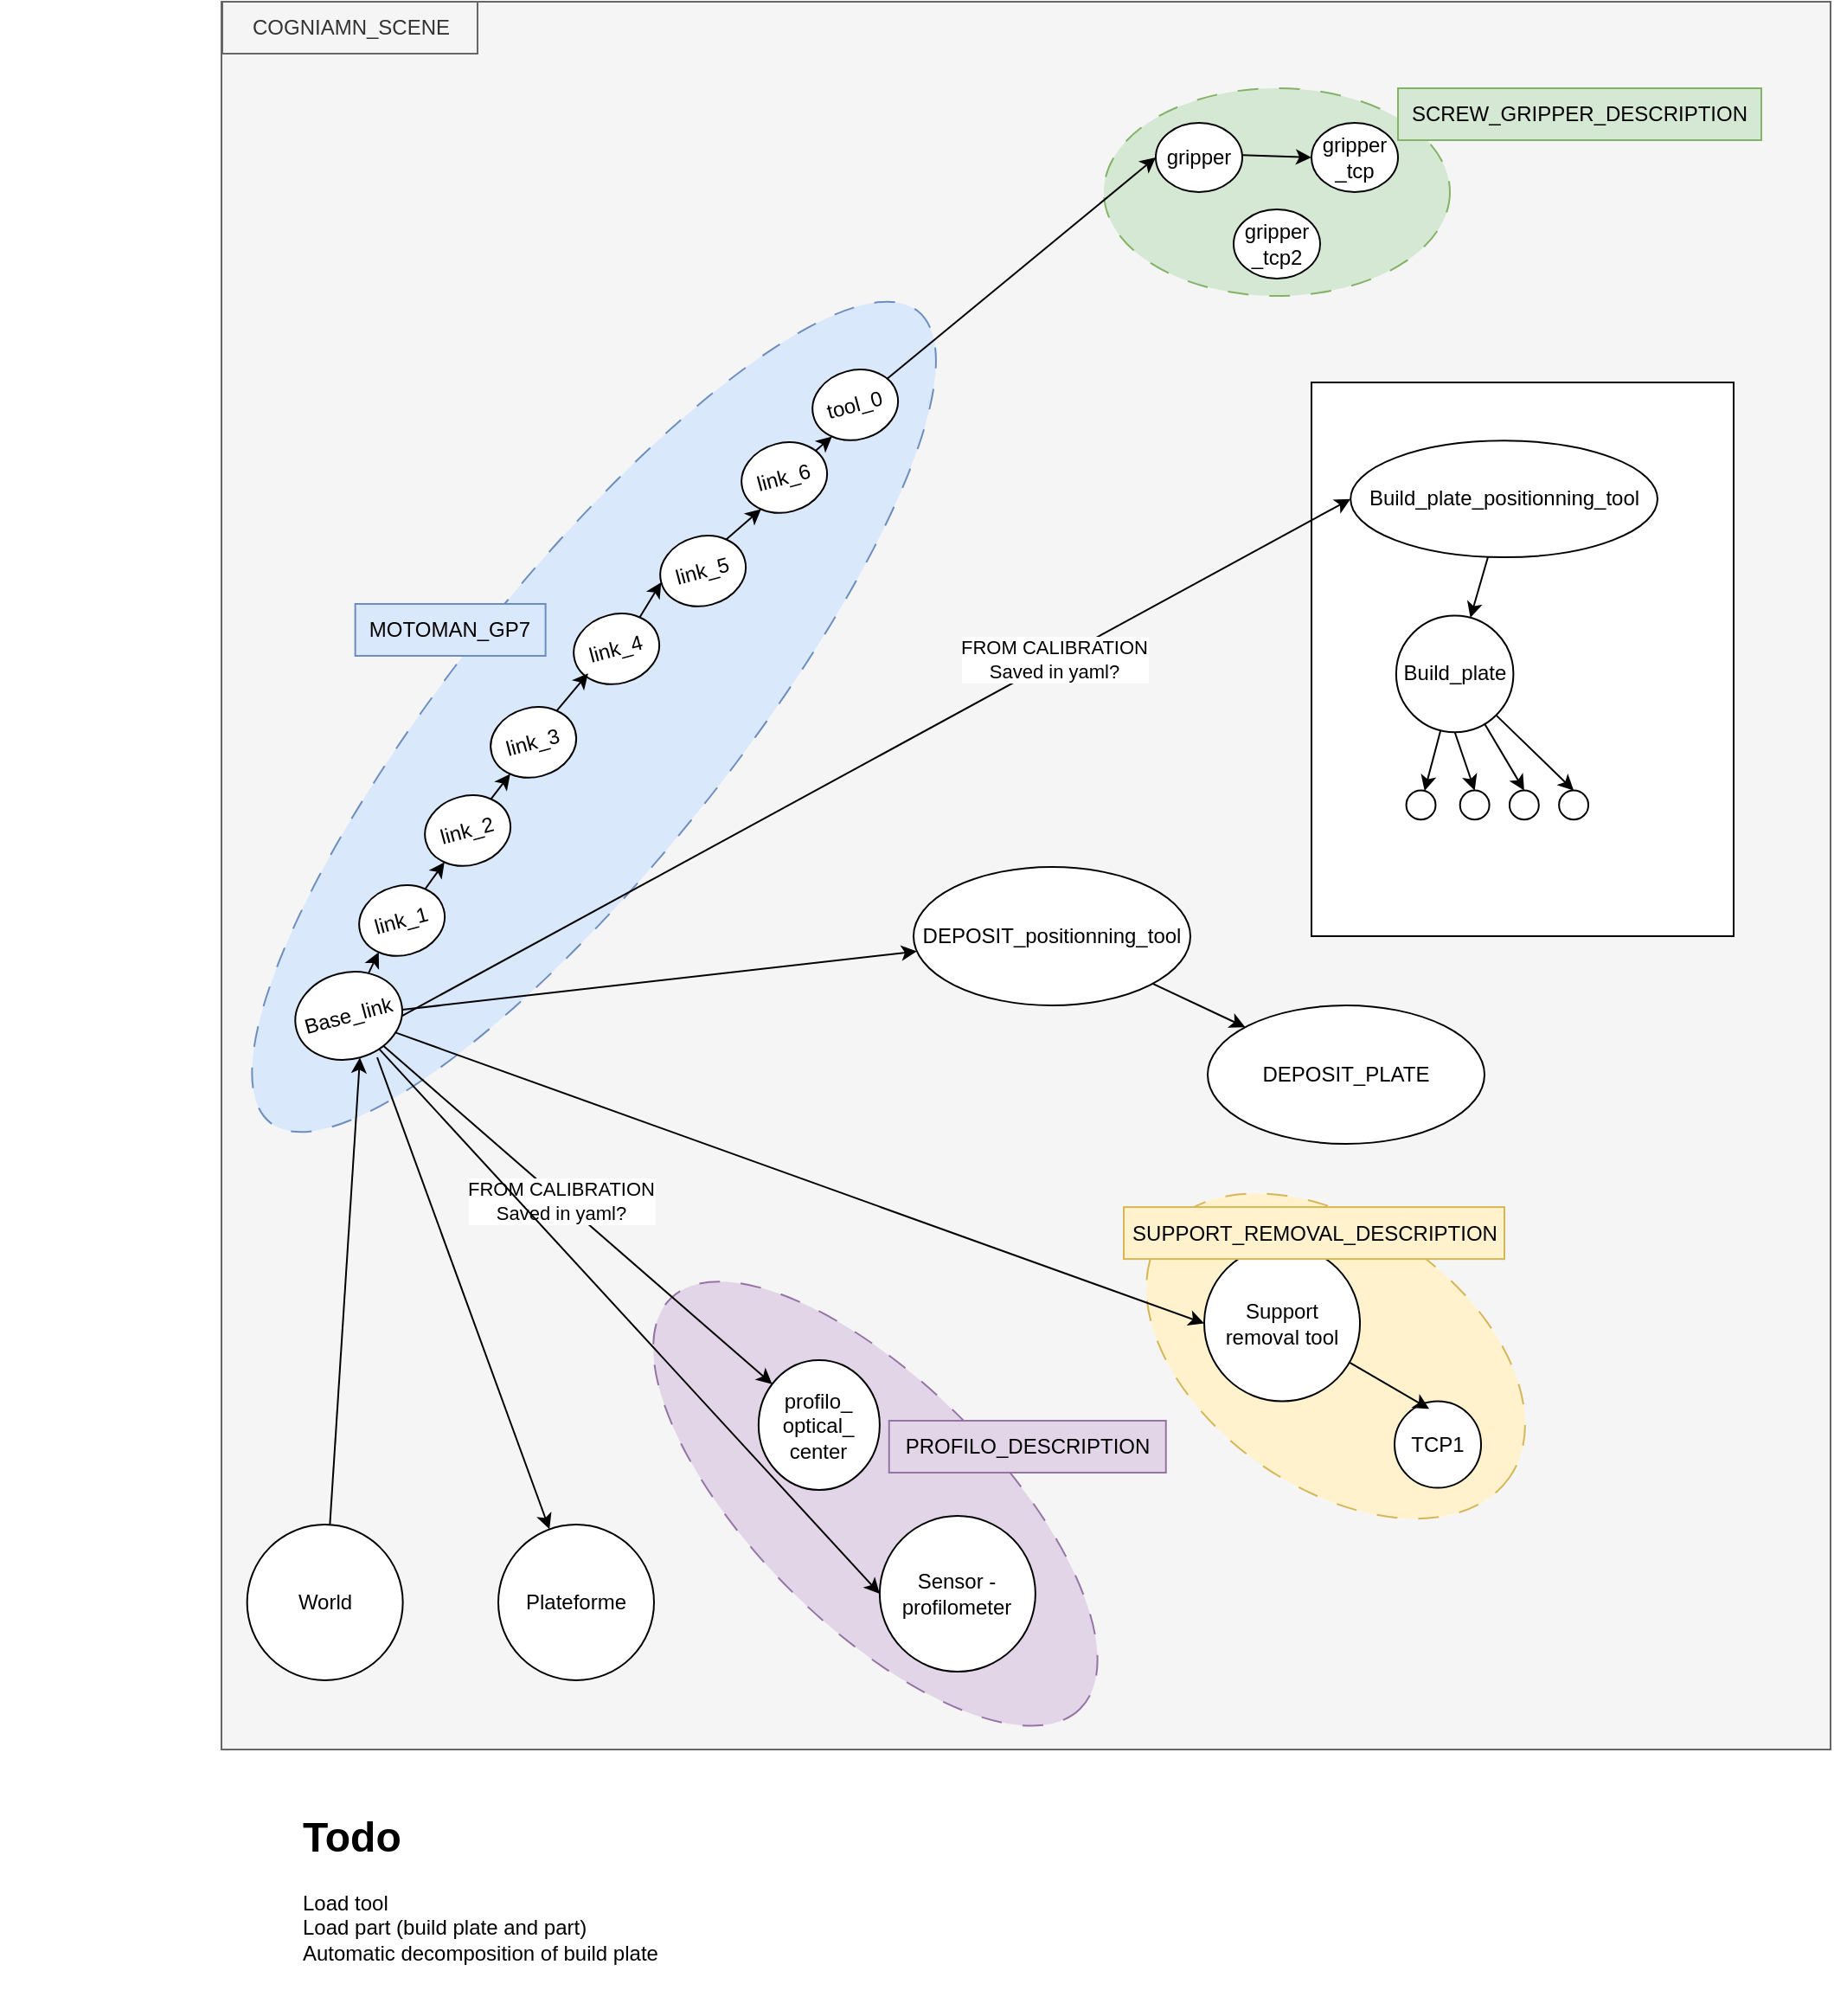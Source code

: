 <mxfile version="24.6.4" type="device">
  <diagram name="Page-1" id="yhvyGNpIEG3JOHdFlfNT">
    <mxGraphModel dx="3730" dy="1203" grid="1" gridSize="10" guides="1" tooltips="1" connect="1" arrows="1" fold="1" page="1" pageScale="1" pageWidth="850" pageHeight="1100" math="0" shadow="0">
      <root>
        <mxCell id="0" />
        <mxCell id="1" parent="0" />
        <mxCell id="Fzry6V6deCW-sYtN-Fw2-85" value="" style="rounded=0;whiteSpace=wrap;html=1;fillColor=#f5f5f5;fontColor=#333333;strokeColor=#666666;" parent="1" vertex="1">
          <mxGeometry x="30" y="20" width="930" height="1010" as="geometry" />
        </mxCell>
        <mxCell id="Fzry6V6deCW-sYtN-Fw2-44" value="" style="group" parent="1" vertex="1" connectable="0">
          <mxGeometry x="240.002" y="720.002" width="335.878" height="335.876" as="geometry" />
        </mxCell>
        <mxCell id="Fzry6V6deCW-sYtN-Fw2-32" value="" style="ellipse;whiteSpace=wrap;html=1;rotation=45;fillColor=#e1d5e7;dashed=1;dashPattern=12 12;strokeColor=#9673a6;" parent="Fzry6V6deCW-sYtN-Fw2-44" vertex="1">
          <mxGeometry x="0.438" y="97.938" width="335" height="140" as="geometry" />
        </mxCell>
        <mxCell id="Fzry6V6deCW-sYtN-Fw2-26" value="Sensor - profilometer" style="ellipse;whiteSpace=wrap;html=1;" parent="Fzry6V6deCW-sYtN-Fw2-44" vertex="1">
          <mxGeometry x="170.438" y="175.008" width="90" height="90" as="geometry" />
        </mxCell>
        <mxCell id="Fzry6V6deCW-sYtN-Fw2-29" value="profilo_&lt;br&gt;optical_&lt;br&gt;center" style="ellipse;whiteSpace=wrap;html=1;" parent="Fzry6V6deCW-sYtN-Fw2-44" vertex="1">
          <mxGeometry x="100.438" y="85.008" width="70" height="75" as="geometry" />
        </mxCell>
        <mxCell id="Fzry6V6deCW-sYtN-Fw2-47" value="PROFILO_DESCRIPTION" style="text;html=1;align=center;verticalAlign=middle;whiteSpace=wrap;rounded=0;fillColor=#e1d5e7;strokeColor=#9673a6;" parent="Fzry6V6deCW-sYtN-Fw2-44" vertex="1">
          <mxGeometry x="175.878" y="119.998" width="160" height="30" as="geometry" />
        </mxCell>
        <mxCell id="Fzry6V6deCW-sYtN-Fw2-23" value="World" style="ellipse;whiteSpace=wrap;html=1;" parent="1" vertex="1">
          <mxGeometry x="44.82" y="900" width="90" height="90" as="geometry" />
        </mxCell>
        <mxCell id="Fzry6V6deCW-sYtN-Fw2-41" value="Plateforme" style="ellipse;whiteSpace=wrap;html=1;" parent="1" vertex="1">
          <mxGeometry x="190" y="900" width="90" height="90" as="geometry" />
        </mxCell>
        <mxCell id="Fzry6V6deCW-sYtN-Fw2-43" value="" style="group" parent="1" vertex="1" connectable="0">
          <mxGeometry x="529.998" y="670.005" width="288.025" height="265.25" as="geometry" />
        </mxCell>
        <mxCell id="Fzry6V6deCW-sYtN-Fw2-33" value="" style="ellipse;whiteSpace=wrap;html=1;rotation=35;fillColor=#fff2cc;dashed=1;dashPattern=12 12;strokeColor=#d6b656;" parent="Fzry6V6deCW-sYtN-Fw2-43" vertex="1">
          <mxGeometry x="21.512" y="56.495" width="245" height="152.26" as="geometry" />
        </mxCell>
        <mxCell id="Fzry6V6deCW-sYtN-Fw2-20" value="Support removal tool" style="ellipse;whiteSpace=wrap;html=1;" parent="Fzry6V6deCW-sYtN-Fw2-43" vertex="1">
          <mxGeometry x="68.022" y="68.755" width="90" height="90" as="geometry" />
        </mxCell>
        <mxCell id="Fzry6V6deCW-sYtN-Fw2-21" value="TCP1" style="ellipse;whiteSpace=wrap;html=1;" parent="Fzry6V6deCW-sYtN-Fw2-43" vertex="1">
          <mxGeometry x="178.022" y="158.755" width="50" height="50" as="geometry" />
        </mxCell>
        <mxCell id="Fzry6V6deCW-sYtN-Fw2-22" style="rounded=0;orthogonalLoop=1;jettySize=auto;html=1;" parent="Fzry6V6deCW-sYtN-Fw2-43" source="Fzry6V6deCW-sYtN-Fw2-20" edge="1">
          <mxGeometry relative="1" as="geometry">
            <mxPoint x="198.022" y="163.155" as="targetPoint" />
          </mxGeometry>
        </mxCell>
        <mxCell id="Fzry6V6deCW-sYtN-Fw2-48" value="SUPPORT_REMOVAL_DESCRIPTION" style="text;html=1;align=center;verticalAlign=middle;whiteSpace=wrap;rounded=0;fillColor=#fff2cc;strokeColor=#d6b656;" parent="Fzry6V6deCW-sYtN-Fw2-43" vertex="1">
          <mxGeometry x="21.51" y="46.55" width="220" height="30" as="geometry" />
        </mxCell>
        <mxCell id="Fzry6V6deCW-sYtN-Fw2-84" style="rounded=0;orthogonalLoop=1;jettySize=auto;html=1;" parent="1" source="Fzry6V6deCW-sYtN-Fw2-59" target="Fzry6V6deCW-sYtN-Fw2-83" edge="1">
          <mxGeometry relative="1" as="geometry" />
        </mxCell>
        <mxCell id="Fzry6V6deCW-sYtN-Fw2-59" value="DEPOSIT_positionning_tool" style="ellipse;whiteSpace=wrap;html=1;" parent="1" vertex="1">
          <mxGeometry x="430" y="520" width="160" height="80" as="geometry" />
        </mxCell>
        <mxCell id="Fzry6V6deCW-sYtN-Fw2-75" value="&lt;h1 style=&quot;margin-top: 0px;&quot;&gt;Todo&lt;/h1&gt;&lt;div&gt;Load tool&lt;/div&gt;&lt;div&gt;Load part (build plate and part)&lt;/div&gt;&lt;div&gt;Automatic decomposition of build plate&lt;/div&gt;" style="text;html=1;whiteSpace=wrap;overflow=hidden;rounded=0;" parent="1" vertex="1">
          <mxGeometry x="75" y="1060" width="300" height="120" as="geometry" />
        </mxCell>
        <mxCell id="Fzry6V6deCW-sYtN-Fw2-83" value="DEPOSIT_PLATE" style="ellipse;whiteSpace=wrap;html=1;" parent="1" vertex="1">
          <mxGeometry x="600" y="600" width="160" height="80" as="geometry" />
        </mxCell>
        <mxCell id="Fzry6V6deCW-sYtN-Fw2-86" value="COGNIAMN_SCENE" style="text;html=1;align=center;verticalAlign=middle;whiteSpace=wrap;rounded=0;fillColor=#f5f5f5;strokeColor=#666666;fontColor=#333333;" parent="1" vertex="1">
          <mxGeometry x="30.5" y="20" width="147.5" height="30" as="geometry" />
        </mxCell>
        <mxCell id="E_jEUm9mN-ygU9UPYg3U-4" value="" style="group" vertex="1" connectable="0" parent="1">
          <mxGeometry x="660" y="240" width="244" height="320" as="geometry" />
        </mxCell>
        <mxCell id="E_jEUm9mN-ygU9UPYg3U-3" value="" style="rounded=0;whiteSpace=wrap;html=1;" vertex="1" parent="E_jEUm9mN-ygU9UPYg3U-4">
          <mxGeometry width="244" height="320" as="geometry" />
        </mxCell>
        <mxCell id="Fzry6V6deCW-sYtN-Fw2-54" value="Build_plate_positionning_tool" style="ellipse;whiteSpace=wrap;html=1;" parent="E_jEUm9mN-ygU9UPYg3U-4" vertex="1">
          <mxGeometry x="22.59" y="33.68" width="177.41" height="67.37" as="geometry" />
        </mxCell>
        <mxCell id="E_jEUm9mN-ygU9UPYg3U-5" style="rounded=0;orthogonalLoop=1;jettySize=auto;html=1;entryX=0.5;entryY=0;entryDx=0;entryDy=0;" edge="1" parent="E_jEUm9mN-ygU9UPYg3U-4" source="Fzry6V6deCW-sYtN-Fw2-57" target="Fzry6V6deCW-sYtN-Fw2-68">
          <mxGeometry relative="1" as="geometry" />
        </mxCell>
        <mxCell id="Fzry6V6deCW-sYtN-Fw2-57" value="Build_plate" style="ellipse;whiteSpace=wrap;html=1;" parent="E_jEUm9mN-ygU9UPYg3U-4" vertex="1">
          <mxGeometry x="48.943" y="134.737" width="67.778" height="67.368" as="geometry" />
        </mxCell>
        <mxCell id="Fzry6V6deCW-sYtN-Fw2-67" value="" style="ellipse;whiteSpace=wrap;html=1;" parent="E_jEUm9mN-ygU9UPYg3U-4" vertex="1">
          <mxGeometry x="143.079" y="235.789" width="16.944" height="16.842" as="geometry" />
        </mxCell>
        <mxCell id="Fzry6V6deCW-sYtN-Fw2-68" value="" style="ellipse;whiteSpace=wrap;html=1;" parent="E_jEUm9mN-ygU9UPYg3U-4" vertex="1">
          <mxGeometry x="114.469" y="235.789" width="16.944" height="16.842" as="geometry" />
        </mxCell>
        <mxCell id="Fzry6V6deCW-sYtN-Fw2-69" value="" style="ellipse;whiteSpace=wrap;html=1;" parent="E_jEUm9mN-ygU9UPYg3U-4" vertex="1">
          <mxGeometry x="85.852" y="235.789" width="16.944" height="16.842" as="geometry" />
        </mxCell>
        <mxCell id="Fzry6V6deCW-sYtN-Fw2-70" value="" style="ellipse;whiteSpace=wrap;html=1;" parent="E_jEUm9mN-ygU9UPYg3U-4" vertex="1">
          <mxGeometry x="54.787" y="235.789" width="16.944" height="16.842" as="geometry" />
        </mxCell>
        <mxCell id="Fzry6V6deCW-sYtN-Fw2-58" style="rounded=0;orthogonalLoop=1;jettySize=auto;html=1;" parent="E_jEUm9mN-ygU9UPYg3U-4" source="Fzry6V6deCW-sYtN-Fw2-54" target="Fzry6V6deCW-sYtN-Fw2-57" edge="1">
          <mxGeometry relative="1" as="geometry" />
        </mxCell>
        <mxCell id="Fzry6V6deCW-sYtN-Fw2-74" style="rounded=0;orthogonalLoop=1;jettySize=auto;html=1;exitX=1;exitY=1;exitDx=0;exitDy=0;entryX=0.5;entryY=0;entryDx=0;entryDy=0;" parent="E_jEUm9mN-ygU9UPYg3U-4" source="Fzry6V6deCW-sYtN-Fw2-57" target="Fzry6V6deCW-sYtN-Fw2-67" edge="1">
          <mxGeometry relative="1" as="geometry">
            <mxPoint x="105.432" y="212.211" as="sourcePoint" />
            <mxPoint x="130.284" y="244.211" as="targetPoint" />
          </mxGeometry>
        </mxCell>
        <mxCell id="Fzry6V6deCW-sYtN-Fw2-72" style="rounded=0;orthogonalLoop=1;jettySize=auto;html=1;exitX=0.5;exitY=1;exitDx=0;exitDy=0;entryX=0.5;entryY=0;entryDx=0;entryDy=0;" parent="E_jEUm9mN-ygU9UPYg3U-4" source="Fzry6V6deCW-sYtN-Fw2-57" target="Fzry6V6deCW-sYtN-Fw2-69" edge="1">
          <mxGeometry relative="1" as="geometry">
            <mxPoint x="82.086" y="209.684" as="sourcePoint" />
            <mxPoint x="73.049" y="244.211" as="targetPoint" />
          </mxGeometry>
        </mxCell>
        <mxCell id="Fzry6V6deCW-sYtN-Fw2-71" style="rounded=0;orthogonalLoop=1;jettySize=auto;html=1;" parent="E_jEUm9mN-ygU9UPYg3U-4" source="Fzry6V6deCW-sYtN-Fw2-57" target="Fzry6V6deCW-sYtN-Fw2-70" edge="1">
          <mxGeometry relative="1" as="geometry" />
        </mxCell>
        <mxCell id="E_jEUm9mN-ygU9UPYg3U-6" value="" style="group" vertex="1" connectable="0" parent="1">
          <mxGeometry x="540" y="70" width="380" height="120" as="geometry" />
        </mxCell>
        <mxCell id="Fzry6V6deCW-sYtN-Fw2-36" value="" style="group" parent="E_jEUm9mN-ygU9UPYg3U-6" vertex="1" connectable="0">
          <mxGeometry width="200" height="120" as="geometry" />
        </mxCell>
        <mxCell id="Fzry6V6deCW-sYtN-Fw2-19" value="" style="ellipse;whiteSpace=wrap;html=1;rotation=0;fillColor=#d5e8d4;dashed=1;dashPattern=12 12;strokeColor=#82b366;" parent="Fzry6V6deCW-sYtN-Fw2-36" vertex="1">
          <mxGeometry width="200" height="120" as="geometry" />
        </mxCell>
        <mxCell id="Fzry6V6deCW-sYtN-Fw2-14" value="gripper" style="ellipse;whiteSpace=wrap;html=1;" parent="Fzry6V6deCW-sYtN-Fw2-36" vertex="1">
          <mxGeometry x="30" y="20" width="50" height="40" as="geometry" />
        </mxCell>
        <mxCell id="Fzry6V6deCW-sYtN-Fw2-15" value="gripper&lt;div&gt;_tcp&lt;/div&gt;" style="ellipse;whiteSpace=wrap;html=1;" parent="Fzry6V6deCW-sYtN-Fw2-36" vertex="1">
          <mxGeometry x="120" y="20" width="50" height="40" as="geometry" />
        </mxCell>
        <mxCell id="Fzry6V6deCW-sYtN-Fw2-30" value="gripper&lt;div&gt;_tcp2&lt;/div&gt;" style="ellipse;whiteSpace=wrap;html=1;" parent="Fzry6V6deCW-sYtN-Fw2-36" vertex="1">
          <mxGeometry x="75" y="70" width="50" height="40" as="geometry" />
        </mxCell>
        <mxCell id="Fzry6V6deCW-sYtN-Fw2-17" style="rounded=0;orthogonalLoop=1;jettySize=auto;html=1;entryX=0;entryY=0.5;entryDx=0;entryDy=0;exitX=1.001;exitY=0.465;exitDx=0;exitDy=0;exitPerimeter=0;" parent="Fzry6V6deCW-sYtN-Fw2-36" source="Fzry6V6deCW-sYtN-Fw2-14" target="Fzry6V6deCW-sYtN-Fw2-15" edge="1">
          <mxGeometry relative="1" as="geometry" />
        </mxCell>
        <mxCell id="Fzry6V6deCW-sYtN-Fw2-46" value="SCREW_GRIPPER_DESCRIPTION" style="text;html=1;align=center;verticalAlign=middle;whiteSpace=wrap;rounded=0;fillColor=#d5e8d4;strokeColor=#82b366;" parent="E_jEUm9mN-ygU9UPYg3U-6" vertex="1">
          <mxGeometry x="170" width="210" height="30" as="geometry" />
        </mxCell>
        <mxCell id="E_jEUm9mN-ygU9UPYg3U-8" value="" style="group;rotation=-15;" vertex="1" connectable="0" parent="1">
          <mxGeometry x="-44.683" y="189.997" width="579.367" height="486.847" as="geometry" />
        </mxCell>
        <mxCell id="Fzry6V6deCW-sYtN-Fw2-18" value="" style="ellipse;whiteSpace=wrap;html=1;rotation=-51.4;fillColor=#dae8fc;dashed=1;dashPattern=12 12;strokeColor=#6c8ebf;" parent="E_jEUm9mN-ygU9UPYg3U-8" vertex="1">
          <mxGeometry x="-10" y="162" width="600" height="162.5" as="geometry" />
        </mxCell>
        <mxCell id="Fzry6V6deCW-sYtN-Fw2-1" value="Base_link" style="ellipse;whiteSpace=wrap;html=1;rotation=-15;" parent="E_jEUm9mN-ygU9UPYg3U-8" vertex="1">
          <mxGeometry x="117" y="391" width="62.5" height="50" as="geometry" />
        </mxCell>
        <mxCell id="Fzry6V6deCW-sYtN-Fw2-2" value="link_1" style="ellipse;whiteSpace=wrap;html=1;rotation=-15;" parent="E_jEUm9mN-ygU9UPYg3U-8" vertex="1">
          <mxGeometry x="154" y="341" width="50" height="40" as="geometry" />
        </mxCell>
        <mxCell id="Fzry6V6deCW-sYtN-Fw2-3" value="link_2" style="ellipse;whiteSpace=wrap;html=1;rotation=-15;" parent="E_jEUm9mN-ygU9UPYg3U-8" vertex="1">
          <mxGeometry x="192" y="289" width="50" height="40" as="geometry" />
        </mxCell>
        <mxCell id="Fzry6V6deCW-sYtN-Fw2-4" value="link_3" style="ellipse;whiteSpace=wrap;html=1;rotation=-15;" parent="E_jEUm9mN-ygU9UPYg3U-8" vertex="1">
          <mxGeometry x="230" y="238" width="50" height="40" as="geometry" />
        </mxCell>
        <mxCell id="Fzry6V6deCW-sYtN-Fw2-5" value="link_4" style="ellipse;whiteSpace=wrap;html=1;rotation=-15;" parent="E_jEUm9mN-ygU9UPYg3U-8" vertex="1">
          <mxGeometry x="278" y="184" width="50" height="40" as="geometry" />
        </mxCell>
        <mxCell id="Fzry6V6deCW-sYtN-Fw2-6" value="link_5" style="ellipse;whiteSpace=wrap;html=1;rotation=-15;" parent="E_jEUm9mN-ygU9UPYg3U-8" vertex="1">
          <mxGeometry x="328" y="139" width="50" height="40" as="geometry" />
        </mxCell>
        <mxCell id="Fzry6V6deCW-sYtN-Fw2-7" value="link_6" style="ellipse;whiteSpace=wrap;html=1;rotation=-15;" parent="E_jEUm9mN-ygU9UPYg3U-8" vertex="1">
          <mxGeometry x="375" y="85" width="50" height="40" as="geometry" />
        </mxCell>
        <mxCell id="Fzry6V6deCW-sYtN-Fw2-34" value="tool_0" style="ellipse;whiteSpace=wrap;html=1;rotation=-15;" parent="E_jEUm9mN-ygU9UPYg3U-8" vertex="1">
          <mxGeometry x="416" y="43" width="50" height="40" as="geometry" />
        </mxCell>
        <mxCell id="Fzry6V6deCW-sYtN-Fw2-45" value="MOTOMAN_GP7" style="text;html=1;align=center;verticalAlign=middle;whiteSpace=wrap;rounded=0;fillColor=#dae8fc;strokeColor=#6c8ebf;rotation=0;" parent="E_jEUm9mN-ygU9UPYg3U-8" vertex="1">
          <mxGeometry x="152" y="178" width="110" height="30" as="geometry" />
        </mxCell>
        <mxCell id="Fzry6V6deCW-sYtN-Fw2-8" style="rounded=0;orthogonalLoop=1;jettySize=auto;html=1;entryX=0;entryY=1;entryDx=0;entryDy=0;" parent="E_jEUm9mN-ygU9UPYg3U-8" source="Fzry6V6deCW-sYtN-Fw2-1" target="Fzry6V6deCW-sYtN-Fw2-2" edge="1">
          <mxGeometry relative="1" as="geometry" />
        </mxCell>
        <mxCell id="Fzry6V6deCW-sYtN-Fw2-9" style="rounded=0;orthogonalLoop=1;jettySize=auto;html=1;entryX=0;entryY=1;entryDx=0;entryDy=0;exitX=1;exitY=0;exitDx=0;exitDy=0;" parent="E_jEUm9mN-ygU9UPYg3U-8" source="Fzry6V6deCW-sYtN-Fw2-2" target="Fzry6V6deCW-sYtN-Fw2-3" edge="1">
          <mxGeometry relative="1" as="geometry">
            <mxPoint x="173" y="399" as="sourcePoint" />
            <mxPoint x="185" y="374" as="targetPoint" />
          </mxGeometry>
        </mxCell>
        <mxCell id="Fzry6V6deCW-sYtN-Fw2-10" style="rounded=0;orthogonalLoop=1;jettySize=auto;html=1;entryX=0;entryY=1;entryDx=0;entryDy=0;exitX=1;exitY=0;exitDx=0;exitDy=0;" parent="E_jEUm9mN-ygU9UPYg3U-8" source="Fzry6V6deCW-sYtN-Fw2-3" target="Fzry6V6deCW-sYtN-Fw2-4" edge="1">
          <mxGeometry relative="1" as="geometry">
            <mxPoint x="212" y="338" as="sourcePoint" />
            <mxPoint x="225" y="291" as="targetPoint" />
          </mxGeometry>
        </mxCell>
        <mxCell id="Fzry6V6deCW-sYtN-Fw2-11" style="rounded=0;orthogonalLoop=1;jettySize=auto;html=1;exitX=1;exitY=0;exitDx=0;exitDy=0;entryX=0.111;entryY=0.734;entryDx=0;entryDy=0;entryPerimeter=0;" parent="E_jEUm9mN-ygU9UPYg3U-8" source="Fzry6V6deCW-sYtN-Fw2-4" target="Fzry6V6deCW-sYtN-Fw2-5" edge="1">
          <mxGeometry relative="1" as="geometry">
            <mxPoint x="224" y="345" as="sourcePoint" />
            <mxPoint x="281" y="220" as="targetPoint" />
          </mxGeometry>
        </mxCell>
        <mxCell id="Fzry6V6deCW-sYtN-Fw2-12" style="rounded=0;orthogonalLoop=1;jettySize=auto;html=1;entryX=0;entryY=0.5;entryDx=0;entryDy=0;exitX=1;exitY=0;exitDx=0;exitDy=0;" parent="E_jEUm9mN-ygU9UPYg3U-8" source="Fzry6V6deCW-sYtN-Fw2-5" target="Fzry6V6deCW-sYtN-Fw2-6" edge="1">
          <mxGeometry relative="1" as="geometry">
            <mxPoint x="281" y="247" as="sourcePoint" />
            <mxPoint x="293" y="227" as="targetPoint" />
          </mxGeometry>
        </mxCell>
        <mxCell id="Fzry6V6deCW-sYtN-Fw2-13" style="rounded=0;orthogonalLoop=1;jettySize=auto;html=1;entryX=0;entryY=1;entryDx=0;entryDy=0;exitX=1;exitY=0;exitDx=0;exitDy=0;" parent="E_jEUm9mN-ygU9UPYg3U-8" source="Fzry6V6deCW-sYtN-Fw2-6" target="Fzry6V6deCW-sYtN-Fw2-7" edge="1">
          <mxGeometry relative="1" as="geometry">
            <mxPoint x="293" y="254" as="sourcePoint" />
            <mxPoint x="306" y="234" as="targetPoint" />
          </mxGeometry>
        </mxCell>
        <mxCell id="Fzry6V6deCW-sYtN-Fw2-35" style="rounded=0;orthogonalLoop=1;jettySize=auto;html=1;entryX=0;entryY=1;entryDx=0;entryDy=0;" parent="E_jEUm9mN-ygU9UPYg3U-8" source="Fzry6V6deCW-sYtN-Fw2-7" target="Fzry6V6deCW-sYtN-Fw2-34" edge="1">
          <mxGeometry relative="1" as="geometry" />
        </mxCell>
        <mxCell id="E_jEUm9mN-ygU9UPYg3U-10" style="rounded=0;orthogonalLoop=1;jettySize=auto;html=1;entryX=0.5;entryY=1;entryDx=0;entryDy=0;" edge="1" parent="1" source="Fzry6V6deCW-sYtN-Fw2-23" target="Fzry6V6deCW-sYtN-Fw2-1">
          <mxGeometry relative="1" as="geometry" />
        </mxCell>
        <mxCell id="Fzry6V6deCW-sYtN-Fw2-38" style="rounded=0;orthogonalLoop=1;jettySize=auto;html=1;" parent="1" source="Fzry6V6deCW-sYtN-Fw2-1" target="Fzry6V6deCW-sYtN-Fw2-29" edge="1">
          <mxGeometry relative="1" as="geometry" />
        </mxCell>
        <mxCell id="Fzry6V6deCW-sYtN-Fw2-39" value="FROM CALIBRATION&lt;div&gt;Saved in yaml?&lt;/div&gt;" style="edgeLabel;html=1;align=center;verticalAlign=middle;resizable=0;points=[];" parent="Fzry6V6deCW-sYtN-Fw2-38" vertex="1" connectable="0">
          <mxGeometry x="-0.016" y="-1" relative="1" as="geometry">
            <mxPoint x="-8" y="-8" as="offset" />
          </mxGeometry>
        </mxCell>
        <mxCell id="Fzry6V6deCW-sYtN-Fw2-55" style="rounded=0;orthogonalLoop=1;jettySize=auto;html=1;entryX=0;entryY=0.5;entryDx=0;entryDy=0;exitX=0.976;exitY=0.66;exitDx=0;exitDy=0;exitPerimeter=0;" parent="1" source="Fzry6V6deCW-sYtN-Fw2-1" target="Fzry6V6deCW-sYtN-Fw2-54" edge="1">
          <mxGeometry relative="1" as="geometry">
            <mxPoint x="152" y="414" as="sourcePoint" />
            <mxPoint x="570" y="394" as="targetPoint" />
          </mxGeometry>
        </mxCell>
        <mxCell id="Fzry6V6deCW-sYtN-Fw2-56" value="FROM CALIBRATION&lt;div&gt;Saved in yaml?&lt;/div&gt;" style="edgeLabel;html=1;align=center;verticalAlign=middle;resizable=0;points=[];" parent="Fzry6V6deCW-sYtN-Fw2-55" vertex="1" connectable="0">
          <mxGeometry x="-0.016" y="-1" relative="1" as="geometry">
            <mxPoint x="106" y="-60" as="offset" />
          </mxGeometry>
        </mxCell>
        <mxCell id="Fzry6V6deCW-sYtN-Fw2-63" style="rounded=0;orthogonalLoop=1;jettySize=auto;html=1;" parent="1" target="Fzry6V6deCW-sYtN-Fw2-41" edge="1">
          <mxGeometry relative="1" as="geometry">
            <mxPoint x="120" y="630" as="sourcePoint" />
            <mxPoint x="-170" y="590" as="targetPoint" />
          </mxGeometry>
        </mxCell>
        <mxCell id="E_jEUm9mN-ygU9UPYg3U-1" style="rounded=0;orthogonalLoop=1;jettySize=auto;html=1;entryX=0;entryY=0.5;entryDx=0;entryDy=0;" edge="1" parent="1" source="Fzry6V6deCW-sYtN-Fw2-34" target="Fzry6V6deCW-sYtN-Fw2-14">
          <mxGeometry relative="1" as="geometry" />
        </mxCell>
        <mxCell id="E_jEUm9mN-ygU9UPYg3U-12" style="rounded=0;orthogonalLoop=1;jettySize=auto;html=1;entryX=0;entryY=0.5;entryDx=0;entryDy=0;" edge="1" parent="1" source="Fzry6V6deCW-sYtN-Fw2-1" target="Fzry6V6deCW-sYtN-Fw2-26">
          <mxGeometry relative="1" as="geometry" />
        </mxCell>
        <mxCell id="E_jEUm9mN-ygU9UPYg3U-13" style="rounded=0;orthogonalLoop=1;jettySize=auto;html=1;" edge="1" parent="1" source="Fzry6V6deCW-sYtN-Fw2-1" target="Fzry6V6deCW-sYtN-Fw2-59">
          <mxGeometry relative="1" as="geometry" />
        </mxCell>
        <mxCell id="E_jEUm9mN-ygU9UPYg3U-14" style="rounded=0;orthogonalLoop=1;jettySize=auto;html=1;entryX=0;entryY=0.5;entryDx=0;entryDy=0;" edge="1" parent="1" source="Fzry6V6deCW-sYtN-Fw2-1" target="Fzry6V6deCW-sYtN-Fw2-20">
          <mxGeometry relative="1" as="geometry" />
        </mxCell>
      </root>
    </mxGraphModel>
  </diagram>
</mxfile>
